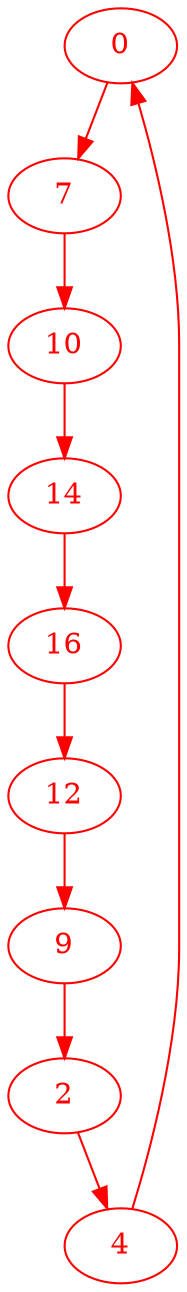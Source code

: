 digraph g{
node [color = red, fontcolor=red]; 0 2 4 7 9 10 12 14 16 ;
0 -> 7 [color=red] ;
2 -> 4 [color=red] ;
4 -> 0 [color=red] ;
7 -> 10 [color=red] ;
9 -> 2 [color=red] ;
10 -> 14 [color=red] ;
12 -> 9 [color=red] ;
14 -> 16 [color=red] ;
16 -> 12 [color=red] ;
}